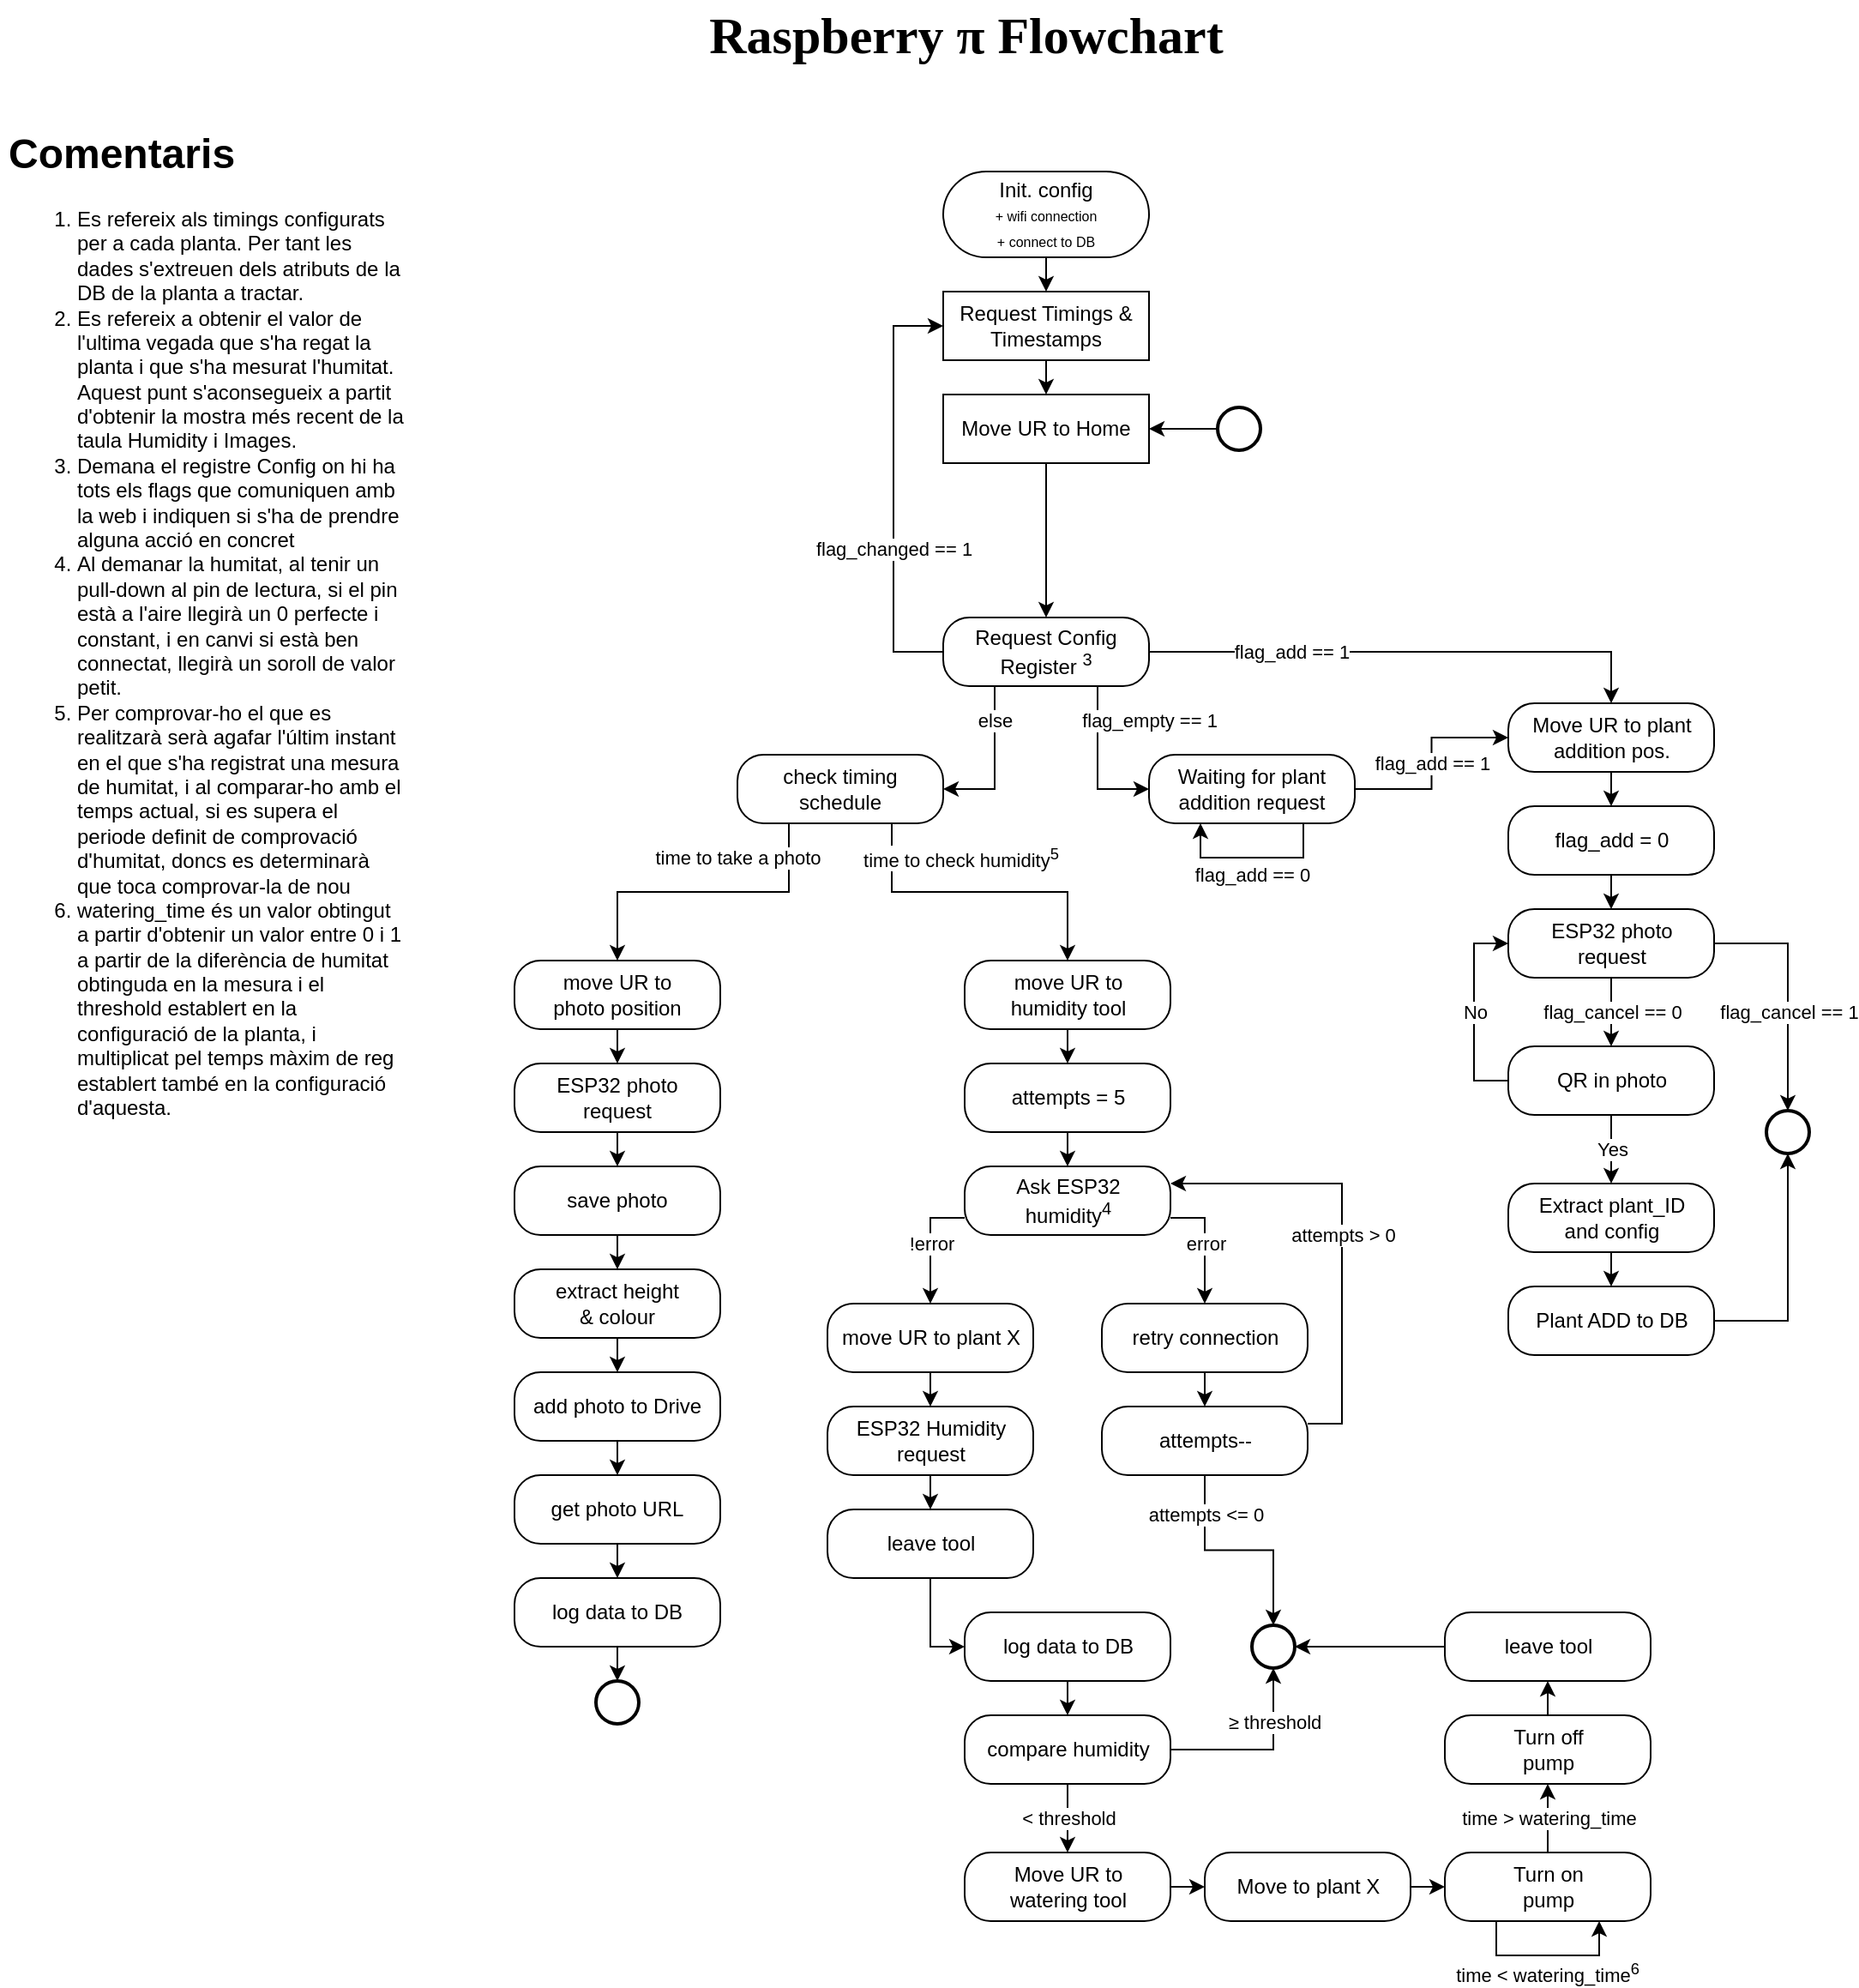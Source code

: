 <mxfile version="12.3.2" type="device" pages="1"><diagram id="sedrPphfcGuCO9MiiOXL" name="Page-1"><mxGraphModel dx="652" dy="500" grid="1" gridSize="10" guides="1" tooltips="1" connect="1" arrows="1" fold="1" page="1" pageScale="1" pageWidth="4681" pageHeight="3300" math="0" shadow="0"><root><mxCell id="0"/><mxCell id="1" parent="0"/><mxCell id="CvTrNAbBGeME1JVzAWQT-50" value="attempts &amp;lt;= 0" style="edgeStyle=orthogonalEdgeStyle;rounded=0;orthogonalLoop=1;jettySize=auto;html=1;exitX=0.5;exitY=1;exitDx=0;exitDy=0;entryX=0.5;entryY=0;entryDx=0;entryDy=0;" parent="1" source="CvTrNAbBGeME1JVzAWQT-44" target="CvTrNAbBGeME1JVzAWQT-77" edge="1"><mxGeometry x="-0.648" relative="1" as="geometry"><mxPoint x="2470.441" y="1350.529" as="sourcePoint"/><mxPoint x="2412.441" y="1399.941" as="targetPoint"/><Array as="points"/><mxPoint as="offset"/></mxGeometry></mxCell><mxCell id="CvTrNAbBGeME1JVzAWQT-32" style="edgeStyle=orthogonalEdgeStyle;rounded=0;orthogonalLoop=1;jettySize=auto;html=1;exitX=1;exitY=0.5;exitDx=0;exitDy=0;entryX=0.5;entryY=1;entryDx=0;entryDy=0;" parent="1" source="CvTrNAbBGeME1JVzAWQT-24" target="CvTrNAbBGeME1JVzAWQT-83" edge="1"><mxGeometry relative="1" as="geometry"><mxPoint x="2739.941" y="1270.529" as="targetPoint"/><Array as="points"/></mxGeometry></mxCell><mxCell id="SXk3n7L_Yqi9NcnMHpBG-2" value="&lt;font face=&quot;Times New Roman&quot; size=&quot;1&quot;&gt;&lt;b style=&quot;font-size: 30px&quot;&gt;Raspberry π Flowchart&lt;/b&gt;&lt;/font&gt;" style="text;html=1;resizable=0;points=[];autosize=1;align=center;verticalAlign=top;spacingTop=-4;" parent="1" vertex="1"><mxGeometry x="2112.5" y="500" width="320" height="20" as="geometry"/></mxCell><mxCell id="SXk3n7L_Yqi9NcnMHpBG-6" style="edgeStyle=orthogonalEdgeStyle;rounded=0;orthogonalLoop=1;jettySize=auto;html=1;exitX=0.5;exitY=1;exitDx=0;exitDy=0;entryX=0.5;entryY=0;entryDx=0;entryDy=0;" parent="1" source="SXk3n7L_Yqi9NcnMHpBG-3" target="CvTrNAbBGeME1JVzAWQT-10" edge="1"><mxGeometry relative="1" as="geometry"><mxPoint x="2320" y="620" as="targetPoint"/></mxGeometry></mxCell><mxCell id="SXk3n7L_Yqi9NcnMHpBG-3" value="Init. config&lt;br style=&quot;font-size: 8px&quot;&gt;&lt;font style=&quot;font-size: 8px&quot;&gt;+ wifi connection&lt;br&gt;+ connect to DB&lt;br&gt;&lt;/font&gt;" style="rounded=1;whiteSpace=wrap;html=1;align=center;arcSize=50;" parent="1" vertex="1"><mxGeometry x="2260" y="600" width="120" height="50" as="geometry"/></mxCell><mxCell id="CvTrNAbBGeME1JVzAWQT-15" style="edgeStyle=orthogonalEdgeStyle;rounded=0;orthogonalLoop=1;jettySize=auto;html=1;exitX=0.5;exitY=1;exitDx=0;exitDy=0;entryX=0.5;entryY=0;entryDx=0;entryDy=0;" parent="1" source="CvTrNAbBGeME1JVzAWQT-10" target="CvTrNAbBGeME1JVzAWQT-58" edge="1"><mxGeometry relative="1" as="geometry"><mxPoint x="2319.724" y="740" as="targetPoint"/></mxGeometry></mxCell><mxCell id="CvTrNAbBGeME1JVzAWQT-10" value="Request Timings &amp;amp; Timestamps" style="rounded=1;whiteSpace=wrap;html=1;align=center;arcSize=0;" parent="1" vertex="1"><mxGeometry x="2260" y="670" width="120" height="40" as="geometry"/></mxCell><mxCell id="CvTrNAbBGeME1JVzAWQT-17" value="flag_changed == 1" style="edgeStyle=orthogonalEdgeStyle;rounded=0;orthogonalLoop=1;jettySize=auto;html=1;exitX=0;exitY=0.5;exitDx=0;exitDy=0;entryX=0;entryY=0.5;entryDx=0;entryDy=0;" parent="1" source="CvTrNAbBGeME1JVzAWQT-12" target="CvTrNAbBGeME1JVzAWQT-10" edge="1"><mxGeometry x="-0.281" relative="1" as="geometry"><Array as="points"><mxPoint x="2231" y="880"/><mxPoint x="2231" y="690"/></Array><mxPoint as="offset"/></mxGeometry></mxCell><mxCell id="CvTrNAbBGeME1JVzAWQT-19" value="flag_add == 1" style="edgeStyle=orthogonalEdgeStyle;rounded=0;orthogonalLoop=1;jettySize=auto;html=1;exitX=1;exitY=0.5;exitDx=0;exitDy=0;entryX=0.5;entryY=0;entryDx=0;entryDy=0;" parent="1" source="CvTrNAbBGeME1JVzAWQT-12" target="CvTrNAbBGeME1JVzAWQT-18" edge="1"><mxGeometry x="-0.28" y="-25" relative="1" as="geometry"><mxPoint x="-25" y="-25" as="offset"/></mxGeometry></mxCell><mxCell id="CvTrNAbBGeME1JVzAWQT-34" value="flag_empty == 1" style="edgeStyle=orthogonalEdgeStyle;rounded=0;orthogonalLoop=1;jettySize=auto;html=1;exitX=0.75;exitY=1;exitDx=0;exitDy=0;entryX=0;entryY=0.5;entryDx=0;entryDy=0;" parent="1" source="CvTrNAbBGeME1JVzAWQT-12" target="CvTrNAbBGeME1JVzAWQT-33" edge="1"><mxGeometry x="1" y="40" relative="1" as="geometry"><mxPoint as="offset"/></mxGeometry></mxCell><mxCell id="CvTrNAbBGeME1JVzAWQT-38" value="else" style="edgeStyle=orthogonalEdgeStyle;rounded=0;orthogonalLoop=1;jettySize=auto;html=1;exitX=0.25;exitY=1;exitDx=0;exitDy=0;entryX=1;entryY=0.5;entryDx=0;entryDy=0;" parent="1" source="CvTrNAbBGeME1JVzAWQT-12" target="CvTrNAbBGeME1JVzAWQT-37" edge="1"><mxGeometry x="-0.556" relative="1" as="geometry"><mxPoint as="offset"/></mxGeometry></mxCell><mxCell id="CvTrNAbBGeME1JVzAWQT-12" value="Request Config Register &lt;sup&gt;3&lt;/sup&gt;" style="rounded=1;whiteSpace=wrap;html=1;align=center;arcSize=38;" parent="1" vertex="1"><mxGeometry x="2260" y="860" width="120" height="40" as="geometry"/></mxCell><mxCell id="CvTrNAbBGeME1JVzAWQT-13" value="&lt;h1&gt;Comentaris&lt;/h1&gt;&lt;p&gt;&lt;/p&gt;&lt;ol&gt;&lt;li&gt;Es refereix als timings configurats per a cada planta. Per tant les dades s'extreuen dels atributs de la DB de la planta a tractar.&lt;/li&gt;&lt;li&gt;Es refereix a obtenir el valor de l'ultima vegada que s'ha regat la planta i que s'ha mesurat l'humitat. Aquest punt s'aconsegueix a partit d'obtenir la mostra més recent de la taula Humidity i Images.&lt;/li&gt;&lt;li&gt;Demana el registre Config on hi ha tots els flags que comuniquen amb la web i indiquen si s'ha de prendre alguna acció en concret&lt;/li&gt;&lt;li&gt;Al demanar la humitat, al tenir un pull-down al pin de lectura, si el pin està a l'aire llegirà un 0 perfecte i constant, i en canvi si està ben connectat, llegirà un soroll de valor petit.&lt;/li&gt;&lt;li&gt;Per comprovar-ho el que es realitzarà serà agafar l'últim instant en el que s'ha registrat una mesura de humitat, i al comparar-ho amb el temps actual, si es supera el periode definit de comprovació d'humitat, doncs es determinarà que toca comprovar-la de nou&lt;/li&gt;&lt;li&gt;watering_time és un valor obtingut a partir d'obtenir un valor entre 0 i 1 a partir de la diferència de humitat obtinguda en la mesura i el threshold establert en la configuració de la planta, i multiplicat pel temps màxim de reg establert també en la configuració d'aquesta.&lt;/li&gt;&lt;/ol&gt;&lt;p&gt;&lt;/p&gt;" style="text;html=1;strokeColor=none;fillColor=none;spacing=5;spacingTop=-20;whiteSpace=wrap;overflow=hidden;rounded=0;" parent="1" vertex="1"><mxGeometry x="1710" y="570" width="240" height="800" as="geometry"/></mxCell><mxCell id="CvTrNAbBGeME1JVzAWQT-25" style="edgeStyle=orthogonalEdgeStyle;rounded=0;orthogonalLoop=1;jettySize=auto;html=1;exitX=0.5;exitY=1;exitDx=0;exitDy=0;entryX=0.5;entryY=0;entryDx=0;entryDy=0;" parent="1" source="CvTrNAbBGeME1JVzAWQT-18" target="CvTrNAbBGeME1JVzAWQT-20" edge="1"><mxGeometry relative="1" as="geometry"/></mxCell><mxCell id="CvTrNAbBGeME1JVzAWQT-18" value="Move UR to plant addition pos." style="rounded=1;whiteSpace=wrap;html=1;align=center;arcSize=38;" parent="1" vertex="1"><mxGeometry x="2589.5" y="910" width="120" height="40" as="geometry"/></mxCell><mxCell id="CvTrNAbBGeME1JVzAWQT-26" style="edgeStyle=orthogonalEdgeStyle;rounded=0;orthogonalLoop=1;jettySize=auto;html=1;exitX=0.5;exitY=1;exitDx=0;exitDy=0;entryX=0.5;entryY=0;entryDx=0;entryDy=0;" parent="1" source="CvTrNAbBGeME1JVzAWQT-20" target="CvTrNAbBGeME1JVzAWQT-21" edge="1"><mxGeometry relative="1" as="geometry"/></mxCell><mxCell id="CvTrNAbBGeME1JVzAWQT-20" value="flag_add = 0" style="rounded=1;whiteSpace=wrap;html=1;align=center;arcSize=38;" parent="1" vertex="1"><mxGeometry x="2589.5" y="970" width="120" height="40" as="geometry"/></mxCell><mxCell id="CvTrNAbBGeME1JVzAWQT-27" value="flag_cancel == 1" style="edgeStyle=orthogonalEdgeStyle;rounded=0;orthogonalLoop=1;jettySize=auto;html=1;exitX=1;exitY=0.5;exitDx=0;exitDy=0;entryX=0.5;entryY=0;entryDx=0;entryDy=0;" parent="1" source="CvTrNAbBGeME1JVzAWQT-21" target="CvTrNAbBGeME1JVzAWQT-83" edge="1"><mxGeometry x="0.186" relative="1" as="geometry"><mxPoint x="2759.941" y="1010.529" as="targetPoint"/><mxPoint y="-1" as="offset"/></mxGeometry></mxCell><mxCell id="CvTrNAbBGeME1JVzAWQT-28" value="flag_cancel == 0" style="edgeStyle=orthogonalEdgeStyle;rounded=0;orthogonalLoop=1;jettySize=auto;html=1;exitX=0.5;exitY=1;exitDx=0;exitDy=0;entryX=0.5;entryY=0;entryDx=0;entryDy=0;" parent="1" source="CvTrNAbBGeME1JVzAWQT-21" target="CvTrNAbBGeME1JVzAWQT-22" edge="1"><mxGeometry x="-0.008" relative="1" as="geometry"><mxPoint as="offset"/></mxGeometry></mxCell><mxCell id="CvTrNAbBGeME1JVzAWQT-21" value="ESP32 photo&lt;br&gt;request" style="rounded=1;whiteSpace=wrap;html=1;align=center;arcSize=38;" parent="1" vertex="1"><mxGeometry x="2589.5" y="1030" width="120" height="40" as="geometry"/></mxCell><mxCell id="CvTrNAbBGeME1JVzAWQT-29" value="No" style="edgeStyle=orthogonalEdgeStyle;rounded=0;orthogonalLoop=1;jettySize=auto;html=1;exitX=0;exitY=0.5;exitDx=0;exitDy=0;entryX=0;entryY=0.5;entryDx=0;entryDy=0;" parent="1" source="CvTrNAbBGeME1JVzAWQT-22" target="CvTrNAbBGeME1JVzAWQT-21" edge="1"><mxGeometry relative="1" as="geometry"/></mxCell><mxCell id="CvTrNAbBGeME1JVzAWQT-30" value="Yes" style="edgeStyle=orthogonalEdgeStyle;rounded=0;orthogonalLoop=1;jettySize=auto;html=1;exitX=0.5;exitY=1;exitDx=0;exitDy=0;entryX=0.5;entryY=0;entryDx=0;entryDy=0;" parent="1" source="CvTrNAbBGeME1JVzAWQT-22" target="CvTrNAbBGeME1JVzAWQT-23" edge="1"><mxGeometry relative="1" as="geometry"/></mxCell><mxCell id="CvTrNAbBGeME1JVzAWQT-22" value="QR in photo" style="rounded=1;whiteSpace=wrap;html=1;align=center;arcSize=38;" parent="1" vertex="1"><mxGeometry x="2589.5" y="1110" width="120" height="40" as="geometry"/></mxCell><mxCell id="CvTrNAbBGeME1JVzAWQT-31" style="edgeStyle=orthogonalEdgeStyle;rounded=0;orthogonalLoop=1;jettySize=auto;html=1;exitX=0.5;exitY=1;exitDx=0;exitDy=0;entryX=0.5;entryY=0;entryDx=0;entryDy=0;" parent="1" source="CvTrNAbBGeME1JVzAWQT-23" target="CvTrNAbBGeME1JVzAWQT-24" edge="1"><mxGeometry relative="1" as="geometry"/></mxCell><mxCell id="CvTrNAbBGeME1JVzAWQT-23" value="Extract plant_ID&lt;br&gt;and config" style="rounded=1;whiteSpace=wrap;html=1;align=center;arcSize=38;" parent="1" vertex="1"><mxGeometry x="2589.5" y="1190" width="120" height="40" as="geometry"/></mxCell><mxCell id="CvTrNAbBGeME1JVzAWQT-24" value="Plant ADD to DB" style="rounded=1;whiteSpace=wrap;html=1;align=center;arcSize=38;" parent="1" vertex="1"><mxGeometry x="2589.5" y="1250" width="120" height="40" as="geometry"/></mxCell><mxCell id="CvTrNAbBGeME1JVzAWQT-36" value="flag_add == 1" style="edgeStyle=orthogonalEdgeStyle;rounded=0;orthogonalLoop=1;jettySize=auto;html=1;exitX=1;exitY=0.5;exitDx=0;exitDy=0;entryX=0;entryY=0.5;entryDx=0;entryDy=0;" parent="1" source="CvTrNAbBGeME1JVzAWQT-33" target="CvTrNAbBGeME1JVzAWQT-18" edge="1"><mxGeometry relative="1" as="geometry"/></mxCell><mxCell id="CvTrNAbBGeME1JVzAWQT-33" value="Waiting for plant addition request" style="rounded=1;whiteSpace=wrap;html=1;align=center;arcSize=38;" parent="1" vertex="1"><mxGeometry x="2380" y="940" width="120" height="40" as="geometry"/></mxCell><mxCell id="CvTrNAbBGeME1JVzAWQT-35" value="flag_add == 0" style="edgeStyle=orthogonalEdgeStyle;rounded=0;orthogonalLoop=1;jettySize=auto;html=1;exitX=0.75;exitY=1;exitDx=0;exitDy=0;entryX=0.25;entryY=1;entryDx=0;entryDy=0;" parent="1" source="CvTrNAbBGeME1JVzAWQT-33" target="CvTrNAbBGeME1JVzAWQT-33" edge="1"><mxGeometry x="0.007" y="10" relative="1" as="geometry"><mxPoint as="offset"/></mxGeometry></mxCell><mxCell id="CvTrNAbBGeME1JVzAWQT-52" value="time to check humidity&lt;sup&gt;5&lt;/sup&gt;" style="edgeStyle=orthogonalEdgeStyle;rounded=0;orthogonalLoop=1;jettySize=auto;html=1;exitX=0.75;exitY=1;exitDx=0;exitDy=0;entryX=0.5;entryY=0;entryDx=0;entryDy=0;" parent="1" source="CvTrNAbBGeME1JVzAWQT-37" target="CvTrNAbBGeME1JVzAWQT-41" edge="1"><mxGeometry x="-0.127" y="20" relative="1" as="geometry"><mxPoint as="offset"/></mxGeometry></mxCell><mxCell id="CvTrNAbBGeME1JVzAWQT-103" value="time to take a photo" style="edgeStyle=orthogonalEdgeStyle;rounded=0;orthogonalLoop=1;jettySize=auto;html=1;exitX=0.25;exitY=1;exitDx=0;exitDy=0;entryX=0.5;entryY=0;entryDx=0;entryDy=0;" parent="1" source="CvTrNAbBGeME1JVzAWQT-37" target="CvTrNAbBGeME1JVzAWQT-102" edge="1"><mxGeometry x="-0.217" y="-20" relative="1" as="geometry"><mxPoint as="offset"/></mxGeometry></mxCell><mxCell id="CvTrNAbBGeME1JVzAWQT-37" value="check timing schedule" style="rounded=1;whiteSpace=wrap;html=1;align=center;arcSize=38;" parent="1" vertex="1"><mxGeometry x="2140" y="940" width="120" height="40" as="geometry"/></mxCell><mxCell id="CvTrNAbBGeME1JVzAWQT-55" style="edgeStyle=orthogonalEdgeStyle;rounded=0;orthogonalLoop=1;jettySize=auto;html=1;exitX=0.5;exitY=1;exitDx=0;exitDy=0;entryX=0.5;entryY=0;entryDx=0;entryDy=0;" parent="1" source="CvTrNAbBGeME1JVzAWQT-41" target="CvTrNAbBGeME1JVzAWQT-54" edge="1"><mxGeometry relative="1" as="geometry"/></mxCell><mxCell id="CvTrNAbBGeME1JVzAWQT-41" value="move UR to&lt;br&gt;humidity tool" style="rounded=1;whiteSpace=wrap;html=1;align=center;arcSize=38;" parent="1" vertex="1"><mxGeometry x="2272.5" y="1060" width="120" height="40" as="geometry"/></mxCell><mxCell id="CvTrNAbBGeME1JVzAWQT-45" value="error" style="edgeStyle=orthogonalEdgeStyle;rounded=0;orthogonalLoop=1;jettySize=auto;html=1;exitX=1;exitY=0.75;exitDx=0;exitDy=0;entryX=0.5;entryY=0;entryDx=0;entryDy=0;" parent="1" source="CvTrNAbBGeME1JVzAWQT-42" target="CvTrNAbBGeME1JVzAWQT-43" edge="1"><mxGeometry relative="1" as="geometry"/></mxCell><mxCell id="CvTrNAbBGeME1JVzAWQT-67" value="!error" style="edgeStyle=orthogonalEdgeStyle;rounded=0;orthogonalLoop=1;jettySize=auto;html=1;exitX=0;exitY=0.75;exitDx=0;exitDy=0;entryX=0.5;entryY=0;entryDx=0;entryDy=0;" parent="1" source="CvTrNAbBGeME1JVzAWQT-42" target="CvTrNAbBGeME1JVzAWQT-57" edge="1"><mxGeometry relative="1" as="geometry"/></mxCell><mxCell id="CvTrNAbBGeME1JVzAWQT-42" value="Ask ESP32&lt;br&gt;humidity&lt;sup&gt;4&lt;/sup&gt;" style="rounded=1;whiteSpace=wrap;html=1;align=center;arcSize=38;" parent="1" vertex="1"><mxGeometry x="2272.5" y="1180" width="120" height="40" as="geometry"/></mxCell><mxCell id="CvTrNAbBGeME1JVzAWQT-46" style="edgeStyle=orthogonalEdgeStyle;rounded=0;orthogonalLoop=1;jettySize=auto;html=1;exitX=0.5;exitY=1;exitDx=0;exitDy=0;entryX=0.5;entryY=0;entryDx=0;entryDy=0;" parent="1" source="CvTrNAbBGeME1JVzAWQT-43" target="CvTrNAbBGeME1JVzAWQT-44" edge="1"><mxGeometry relative="1" as="geometry"/></mxCell><mxCell id="CvTrNAbBGeME1JVzAWQT-43" value="retry connection" style="rounded=1;whiteSpace=wrap;html=1;align=center;arcSize=38;" parent="1" vertex="1"><mxGeometry x="2352.5" y="1260" width="120" height="40" as="geometry"/></mxCell><mxCell id="CvTrNAbBGeME1JVzAWQT-49" value="attempts &amp;gt; 0" style="edgeStyle=orthogonalEdgeStyle;rounded=0;orthogonalLoop=1;jettySize=auto;html=1;exitX=1;exitY=0.25;exitDx=0;exitDy=0;entryX=1;entryY=0.25;entryDx=0;entryDy=0;" parent="1" source="CvTrNAbBGeME1JVzAWQT-44" target="CvTrNAbBGeME1JVzAWQT-42" edge="1"><mxGeometry relative="1" as="geometry"/></mxCell><mxCell id="CvTrNAbBGeME1JVzAWQT-44" value="attempts--" style="rounded=1;whiteSpace=wrap;html=1;align=center;arcSize=38;" parent="1" vertex="1"><mxGeometry x="2352.5" y="1320" width="120" height="40" as="geometry"/></mxCell><mxCell id="CvTrNAbBGeME1JVzAWQT-56" style="edgeStyle=orthogonalEdgeStyle;rounded=0;orthogonalLoop=1;jettySize=auto;html=1;exitX=0.5;exitY=1;exitDx=0;exitDy=0;entryX=0.5;entryY=0;entryDx=0;entryDy=0;" parent="1" source="CvTrNAbBGeME1JVzAWQT-54" target="CvTrNAbBGeME1JVzAWQT-42" edge="1"><mxGeometry relative="1" as="geometry"/></mxCell><mxCell id="CvTrNAbBGeME1JVzAWQT-54" value="attempts = 5" style="rounded=1;whiteSpace=wrap;html=1;align=center;arcSize=38;" parent="1" vertex="1"><mxGeometry x="2272.5" y="1120" width="120" height="40" as="geometry"/></mxCell><mxCell id="CvTrNAbBGeME1JVzAWQT-69" style="edgeStyle=orthogonalEdgeStyle;rounded=0;orthogonalLoop=1;jettySize=auto;html=1;exitX=0.5;exitY=1;exitDx=0;exitDy=0;entryX=0.5;entryY=0;entryDx=0;entryDy=0;" parent="1" source="CvTrNAbBGeME1JVzAWQT-57" target="CvTrNAbBGeME1JVzAWQT-68" edge="1"><mxGeometry relative="1" as="geometry"/></mxCell><mxCell id="CvTrNAbBGeME1JVzAWQT-57" value="move UR to plant X" style="rounded=1;whiteSpace=wrap;html=1;align=center;arcSize=38;" parent="1" vertex="1"><mxGeometry x="2192.5" y="1260" width="120" height="40" as="geometry"/></mxCell><mxCell id="CvTrNAbBGeME1JVzAWQT-60" style="edgeStyle=orthogonalEdgeStyle;rounded=0;orthogonalLoop=1;jettySize=auto;html=1;exitX=0.5;exitY=1;exitDx=0;exitDy=0;entryX=0.5;entryY=0;entryDx=0;entryDy=0;" parent="1" source="CvTrNAbBGeME1JVzAWQT-58" target="CvTrNAbBGeME1JVzAWQT-12" edge="1"><mxGeometry relative="1" as="geometry"/></mxCell><mxCell id="CvTrNAbBGeME1JVzAWQT-58" value="Move UR to Home" style="rounded=1;whiteSpace=wrap;html=1;align=center;arcSize=0;" parent="1" vertex="1"><mxGeometry x="2260" y="730" width="120" height="40" as="geometry"/></mxCell><mxCell id="CvTrNAbBGeME1JVzAWQT-65" style="edgeStyle=orthogonalEdgeStyle;rounded=0;orthogonalLoop=1;jettySize=auto;html=1;exitX=0;exitY=0.5;exitDx=0;exitDy=0;entryX=1;entryY=0.5;entryDx=0;entryDy=0;" parent="1" source="CvTrNAbBGeME1JVzAWQT-85" target="CvTrNAbBGeME1JVzAWQT-58" edge="1"><mxGeometry relative="1" as="geometry"><mxPoint x="2419.941" y="749.941" as="sourcePoint"/></mxGeometry></mxCell><mxCell id="CvTrNAbBGeME1JVzAWQT-71" style="edgeStyle=orthogonalEdgeStyle;rounded=0;orthogonalLoop=1;jettySize=auto;html=1;exitX=0.5;exitY=1;exitDx=0;exitDy=0;entryX=0.5;entryY=0;entryDx=0;entryDy=0;" parent="1" source="CvTrNAbBGeME1JVzAWQT-68" target="CvTrNAbBGeME1JVzAWQT-70" edge="1"><mxGeometry relative="1" as="geometry"/></mxCell><mxCell id="CvTrNAbBGeME1JVzAWQT-68" value="ESP32 Humidity&lt;br&gt;request" style="rounded=1;whiteSpace=wrap;html=1;align=center;arcSize=38;" parent="1" vertex="1"><mxGeometry x="2192.5" y="1320" width="120" height="40" as="geometry"/></mxCell><mxCell id="CvTrNAbBGeME1JVzAWQT-73" style="edgeStyle=orthogonalEdgeStyle;rounded=0;orthogonalLoop=1;jettySize=auto;html=1;exitX=0.5;exitY=1;exitDx=0;exitDy=0;entryX=0;entryY=0.5;entryDx=0;entryDy=0;" parent="1" source="CvTrNAbBGeME1JVzAWQT-70" target="CvTrNAbBGeME1JVzAWQT-72" edge="1"><mxGeometry relative="1" as="geometry"/></mxCell><mxCell id="CvTrNAbBGeME1JVzAWQT-70" value="leave tool" style="rounded=1;whiteSpace=wrap;html=1;align=center;arcSize=38;" parent="1" vertex="1"><mxGeometry x="2192.5" y="1380" width="120" height="40" as="geometry"/></mxCell><mxCell id="CvTrNAbBGeME1JVzAWQT-75" style="edgeStyle=orthogonalEdgeStyle;rounded=0;orthogonalLoop=1;jettySize=auto;html=1;exitX=0.5;exitY=1;exitDx=0;exitDy=0;entryX=0.5;entryY=0;entryDx=0;entryDy=0;" parent="1" source="CvTrNAbBGeME1JVzAWQT-72" target="CvTrNAbBGeME1JVzAWQT-74" edge="1"><mxGeometry relative="1" as="geometry"/></mxCell><mxCell id="CvTrNAbBGeME1JVzAWQT-72" value="log data to DB" style="rounded=1;whiteSpace=wrap;html=1;align=center;arcSize=38;" parent="1" vertex="1"><mxGeometry x="2272.5" y="1440" width="120" height="40" as="geometry"/></mxCell><mxCell id="CvTrNAbBGeME1JVzAWQT-89" value="≥ threshold" style="edgeStyle=orthogonalEdgeStyle;rounded=0;orthogonalLoop=1;jettySize=auto;html=1;exitX=1;exitY=0.5;exitDx=0;exitDy=0;entryX=0.5;entryY=1;entryDx=0;entryDy=0;" parent="1" source="CvTrNAbBGeME1JVzAWQT-74" target="CvTrNAbBGeME1JVzAWQT-77" edge="1"><mxGeometry x="0.424" relative="1" as="geometry"><mxPoint x="2439.5" y="1472.882" as="targetPoint"/><mxPoint as="offset"/></mxGeometry></mxCell><mxCell id="CvTrNAbBGeME1JVzAWQT-91" value="&amp;lt; threshold" style="edgeStyle=orthogonalEdgeStyle;rounded=0;orthogonalLoop=1;jettySize=auto;html=1;exitX=0.5;exitY=1;exitDx=0;exitDy=0;entryX=0.5;entryY=0;entryDx=0;entryDy=0;" parent="1" source="CvTrNAbBGeME1JVzAWQT-74" target="CvTrNAbBGeME1JVzAWQT-90" edge="1"><mxGeometry relative="1" as="geometry"/></mxCell><mxCell id="CvTrNAbBGeME1JVzAWQT-74" value="compare humidity" style="rounded=1;whiteSpace=wrap;html=1;align=center;arcSize=38;" parent="1" vertex="1"><mxGeometry x="2272.5" y="1500" width="120" height="40" as="geometry"/></mxCell><mxCell id="CvTrNAbBGeME1JVzAWQT-77" value="" style="ellipse;whiteSpace=wrap;html=1;aspect=fixed;fillColor=#FFFFFF;strokeColor=#000000;fontColor=#333333;gradientColor=none;strokeWidth=2;" parent="1" vertex="1"><mxGeometry x="2440" y="1447.5" width="25" height="25" as="geometry"/></mxCell><mxCell id="CvTrNAbBGeME1JVzAWQT-83" value="" style="ellipse;whiteSpace=wrap;html=1;aspect=fixed;fillColor=#FFFFFF;strokeColor=#000000;fontColor=#333333;gradientColor=none;strokeWidth=2;" parent="1" vertex="1"><mxGeometry x="2740" y="1147.5" width="25" height="25" as="geometry"/></mxCell><mxCell id="CvTrNAbBGeME1JVzAWQT-85" value="" style="ellipse;whiteSpace=wrap;html=1;aspect=fixed;fillColor=#FFFFFF;strokeColor=#000000;fontColor=#333333;gradientColor=none;strokeWidth=2;" parent="1" vertex="1"><mxGeometry x="2420" y="737.5" width="25" height="25" as="geometry"/></mxCell><mxCell id="CvTrNAbBGeME1JVzAWQT-93" style="edgeStyle=orthogonalEdgeStyle;rounded=0;orthogonalLoop=1;jettySize=auto;html=1;exitX=1;exitY=0.5;exitDx=0;exitDy=0;entryX=0;entryY=0.5;entryDx=0;entryDy=0;" parent="1" source="CvTrNAbBGeME1JVzAWQT-90" target="CvTrNAbBGeME1JVzAWQT-92" edge="1"><mxGeometry relative="1" as="geometry"/></mxCell><mxCell id="CvTrNAbBGeME1JVzAWQT-90" value="Move UR to&lt;br&gt;watering tool" style="rounded=1;whiteSpace=wrap;html=1;align=center;arcSize=38;" parent="1" vertex="1"><mxGeometry x="2272.5" y="1580" width="120" height="40" as="geometry"/></mxCell><mxCell id="CvTrNAbBGeME1JVzAWQT-95" style="edgeStyle=orthogonalEdgeStyle;rounded=0;orthogonalLoop=1;jettySize=auto;html=1;exitX=1;exitY=0.5;exitDx=0;exitDy=0;entryX=0;entryY=0.5;entryDx=0;entryDy=0;" parent="1" source="CvTrNAbBGeME1JVzAWQT-92" target="CvTrNAbBGeME1JVzAWQT-94" edge="1"><mxGeometry relative="1" as="geometry"/></mxCell><mxCell id="CvTrNAbBGeME1JVzAWQT-92" value="Move to plant X" style="rounded=1;whiteSpace=wrap;html=1;align=center;arcSize=38;" parent="1" vertex="1"><mxGeometry x="2412.5" y="1580" width="120" height="40" as="geometry"/></mxCell><mxCell id="CvTrNAbBGeME1JVzAWQT-98" value="time &amp;gt; watering_time" style="edgeStyle=orthogonalEdgeStyle;rounded=0;orthogonalLoop=1;jettySize=auto;html=1;exitX=0.5;exitY=0;exitDx=0;exitDy=0;entryX=0.5;entryY=1;entryDx=0;entryDy=0;" parent="1" source="CvTrNAbBGeME1JVzAWQT-94" target="CvTrNAbBGeME1JVzAWQT-97" edge="1"><mxGeometry relative="1" as="geometry"/></mxCell><mxCell id="CvTrNAbBGeME1JVzAWQT-94" value="Turn on&lt;br&gt;pump" style="rounded=1;whiteSpace=wrap;html=1;align=center;arcSize=38;" parent="1" vertex="1"><mxGeometry x="2552.5" y="1580" width="120" height="40" as="geometry"/></mxCell><mxCell id="CvTrNAbBGeME1JVzAWQT-96" value="time &amp;lt; watering_time&lt;sup&gt;6&lt;/sup&gt;" style="edgeStyle=orthogonalEdgeStyle;rounded=0;orthogonalLoop=1;jettySize=auto;html=1;exitX=0.25;exitY=1;exitDx=0;exitDy=0;entryX=0.75;entryY=1;entryDx=0;entryDy=0;" parent="1" source="CvTrNAbBGeME1JVzAWQT-94" target="CvTrNAbBGeME1JVzAWQT-94" edge="1"><mxGeometry x="-0.011" y="-10" relative="1" as="geometry"><mxPoint as="offset"/></mxGeometry></mxCell><mxCell id="CvTrNAbBGeME1JVzAWQT-100" style="edgeStyle=orthogonalEdgeStyle;rounded=0;orthogonalLoop=1;jettySize=auto;html=1;exitX=0.5;exitY=0;exitDx=0;exitDy=0;entryX=0.5;entryY=1;entryDx=0;entryDy=0;" parent="1" source="CvTrNAbBGeME1JVzAWQT-97" target="CvTrNAbBGeME1JVzAWQT-99" edge="1"><mxGeometry relative="1" as="geometry"/></mxCell><mxCell id="CvTrNAbBGeME1JVzAWQT-97" value="Turn off&lt;br&gt;pump" style="rounded=1;whiteSpace=wrap;html=1;align=center;arcSize=38;" parent="1" vertex="1"><mxGeometry x="2552.5" y="1500" width="120" height="40" as="geometry"/></mxCell><mxCell id="CvTrNAbBGeME1JVzAWQT-101" style="edgeStyle=orthogonalEdgeStyle;rounded=0;orthogonalLoop=1;jettySize=auto;html=1;exitX=0;exitY=0.5;exitDx=0;exitDy=0;entryX=1;entryY=0.5;entryDx=0;entryDy=0;" parent="1" source="CvTrNAbBGeME1JVzAWQT-99" target="CvTrNAbBGeME1JVzAWQT-77" edge="1"><mxGeometry relative="1" as="geometry"><mxPoint x="2452.441" y="1459.941" as="targetPoint"/></mxGeometry></mxCell><mxCell id="CvTrNAbBGeME1JVzAWQT-99" value="leave tool" style="rounded=1;whiteSpace=wrap;html=1;align=center;arcSize=38;" parent="1" vertex="1"><mxGeometry x="2552.5" y="1440" width="120" height="40" as="geometry"/></mxCell><mxCell id="CvTrNAbBGeME1JVzAWQT-105" style="edgeStyle=orthogonalEdgeStyle;rounded=0;orthogonalLoop=1;jettySize=auto;html=1;exitX=0.5;exitY=1;exitDx=0;exitDy=0;entryX=0.5;entryY=0;entryDx=0;entryDy=0;" parent="1" source="CvTrNAbBGeME1JVzAWQT-102" target="CvTrNAbBGeME1JVzAWQT-104" edge="1"><mxGeometry relative="1" as="geometry"/></mxCell><mxCell id="CvTrNAbBGeME1JVzAWQT-102" value="move UR to&lt;br&gt;photo position" style="rounded=1;whiteSpace=wrap;html=1;align=center;arcSize=38;" parent="1" vertex="1"><mxGeometry x="2010" y="1060" width="120" height="40" as="geometry"/></mxCell><mxCell id="CvTrNAbBGeME1JVzAWQT-107" style="edgeStyle=orthogonalEdgeStyle;rounded=0;orthogonalLoop=1;jettySize=auto;html=1;exitX=0.5;exitY=1;exitDx=0;exitDy=0;entryX=0.5;entryY=0;entryDx=0;entryDy=0;" parent="1" source="CvTrNAbBGeME1JVzAWQT-104" target="CvTrNAbBGeME1JVzAWQT-106" edge="1"><mxGeometry relative="1" as="geometry"/></mxCell><mxCell id="CvTrNAbBGeME1JVzAWQT-104" value="ESP32 photo&lt;br&gt;request" style="rounded=1;whiteSpace=wrap;html=1;align=center;arcSize=38;" parent="1" vertex="1"><mxGeometry x="2010" y="1120" width="120" height="40" as="geometry"/></mxCell><mxCell id="CvTrNAbBGeME1JVzAWQT-111" style="edgeStyle=orthogonalEdgeStyle;rounded=0;orthogonalLoop=1;jettySize=auto;html=1;exitX=0.5;exitY=1;exitDx=0;exitDy=0;entryX=0.5;entryY=0;entryDx=0;entryDy=0;" parent="1" source="CvTrNAbBGeME1JVzAWQT-106" target="CvTrNAbBGeME1JVzAWQT-108" edge="1"><mxGeometry relative="1" as="geometry"/></mxCell><mxCell id="CvTrNAbBGeME1JVzAWQT-106" value="save photo" style="rounded=1;whiteSpace=wrap;html=1;align=center;arcSize=38;" parent="1" vertex="1"><mxGeometry x="2010" y="1180" width="120" height="40" as="geometry"/></mxCell><mxCell id="CvTrNAbBGeME1JVzAWQT-112" style="edgeStyle=orthogonalEdgeStyle;rounded=0;orthogonalLoop=1;jettySize=auto;html=1;exitX=0.5;exitY=1;exitDx=0;exitDy=0;entryX=0.5;entryY=0;entryDx=0;entryDy=0;" parent="1" source="CvTrNAbBGeME1JVzAWQT-108" target="CvTrNAbBGeME1JVzAWQT-109" edge="1"><mxGeometry relative="1" as="geometry"/></mxCell><mxCell id="CvTrNAbBGeME1JVzAWQT-108" value="extract height&lt;br&gt;&amp;amp; colour" style="rounded=1;whiteSpace=wrap;html=1;align=center;arcSize=38;" parent="1" vertex="1"><mxGeometry x="2010" y="1240" width="120" height="40" as="geometry"/></mxCell><mxCell id="CvTrNAbBGeME1JVzAWQT-113" style="edgeStyle=orthogonalEdgeStyle;rounded=0;orthogonalLoop=1;jettySize=auto;html=1;exitX=0.5;exitY=1;exitDx=0;exitDy=0;entryX=0.5;entryY=0;entryDx=0;entryDy=0;" parent="1" source="CvTrNAbBGeME1JVzAWQT-109" target="CvTrNAbBGeME1JVzAWQT-110" edge="1"><mxGeometry relative="1" as="geometry"/></mxCell><mxCell id="CvTrNAbBGeME1JVzAWQT-109" value="add photo to Drive" style="rounded=1;whiteSpace=wrap;html=1;align=center;arcSize=38;" parent="1" vertex="1"><mxGeometry x="2010" y="1300" width="120" height="40" as="geometry"/></mxCell><mxCell id="CvTrNAbBGeME1JVzAWQT-115" style="edgeStyle=orthogonalEdgeStyle;rounded=0;orthogonalLoop=1;jettySize=auto;html=1;exitX=0.5;exitY=1;exitDx=0;exitDy=0;entryX=0.5;entryY=0;entryDx=0;entryDy=0;" parent="1" source="CvTrNAbBGeME1JVzAWQT-110" target="CvTrNAbBGeME1JVzAWQT-114" edge="1"><mxGeometry relative="1" as="geometry"/></mxCell><mxCell id="CvTrNAbBGeME1JVzAWQT-110" value="get photo URL" style="rounded=1;whiteSpace=wrap;html=1;align=center;arcSize=38;" parent="1" vertex="1"><mxGeometry x="2010" y="1360" width="120" height="40" as="geometry"/></mxCell><mxCell id="CvTrNAbBGeME1JVzAWQT-117" style="edgeStyle=orthogonalEdgeStyle;rounded=0;orthogonalLoop=1;jettySize=auto;html=1;exitX=0.5;exitY=1;exitDx=0;exitDy=0;entryX=0.5;entryY=0;entryDx=0;entryDy=0;" parent="1" source="CvTrNAbBGeME1JVzAWQT-114" target="CvTrNAbBGeME1JVzAWQT-116" edge="1"><mxGeometry relative="1" as="geometry"/></mxCell><mxCell id="CvTrNAbBGeME1JVzAWQT-114" value="log data to DB" style="rounded=1;whiteSpace=wrap;html=1;align=center;arcSize=38;" parent="1" vertex="1"><mxGeometry x="2010" y="1420" width="120" height="40" as="geometry"/></mxCell><mxCell id="CvTrNAbBGeME1JVzAWQT-116" value="" style="ellipse;whiteSpace=wrap;html=1;aspect=fixed;fillColor=#FFFFFF;strokeColor=#000000;fontColor=#333333;gradientColor=none;strokeWidth=2;" parent="1" vertex="1"><mxGeometry x="2057.5" y="1480" width="25" height="25" as="geometry"/></mxCell></root></mxGraphModel></diagram></mxfile>